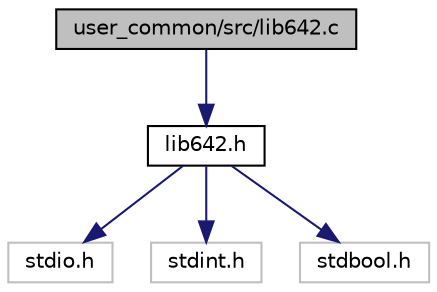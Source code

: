 digraph "user_common/src/lib642.c"
{
 // LATEX_PDF_SIZE
  edge [fontname="Helvetica",fontsize="10",labelfontname="Helvetica",labelfontsize="10"];
  node [fontname="Helvetica",fontsize="10",shape=record];
  Node1 [label="user_common/src/lib642.c",height=0.2,width=0.4,color="black", fillcolor="grey75", style="filled", fontcolor="black",tooltip="cuustom functions for user programs and threading"];
  Node1 -> Node2 [color="midnightblue",fontsize="10",style="solid",fontname="Helvetica"];
  Node2 [label="lib642.h",height=0.2,width=0.4,color="black", fillcolor="white", style="filled",URL="$lib642_8h.html",tooltip="custom functions for user programs and threading"];
  Node2 -> Node3 [color="midnightblue",fontsize="10",style="solid",fontname="Helvetica"];
  Node3 [label="stdio.h",height=0.2,width=0.4,color="grey75", fillcolor="white", style="filled",tooltip=" "];
  Node2 -> Node4 [color="midnightblue",fontsize="10",style="solid",fontname="Helvetica"];
  Node4 [label="stdint.h",height=0.2,width=0.4,color="grey75", fillcolor="white", style="filled",tooltip=" "];
  Node2 -> Node5 [color="midnightblue",fontsize="10",style="solid",fontname="Helvetica"];
  Node5 [label="stdbool.h",height=0.2,width=0.4,color="grey75", fillcolor="white", style="filled",tooltip=" "];
}
